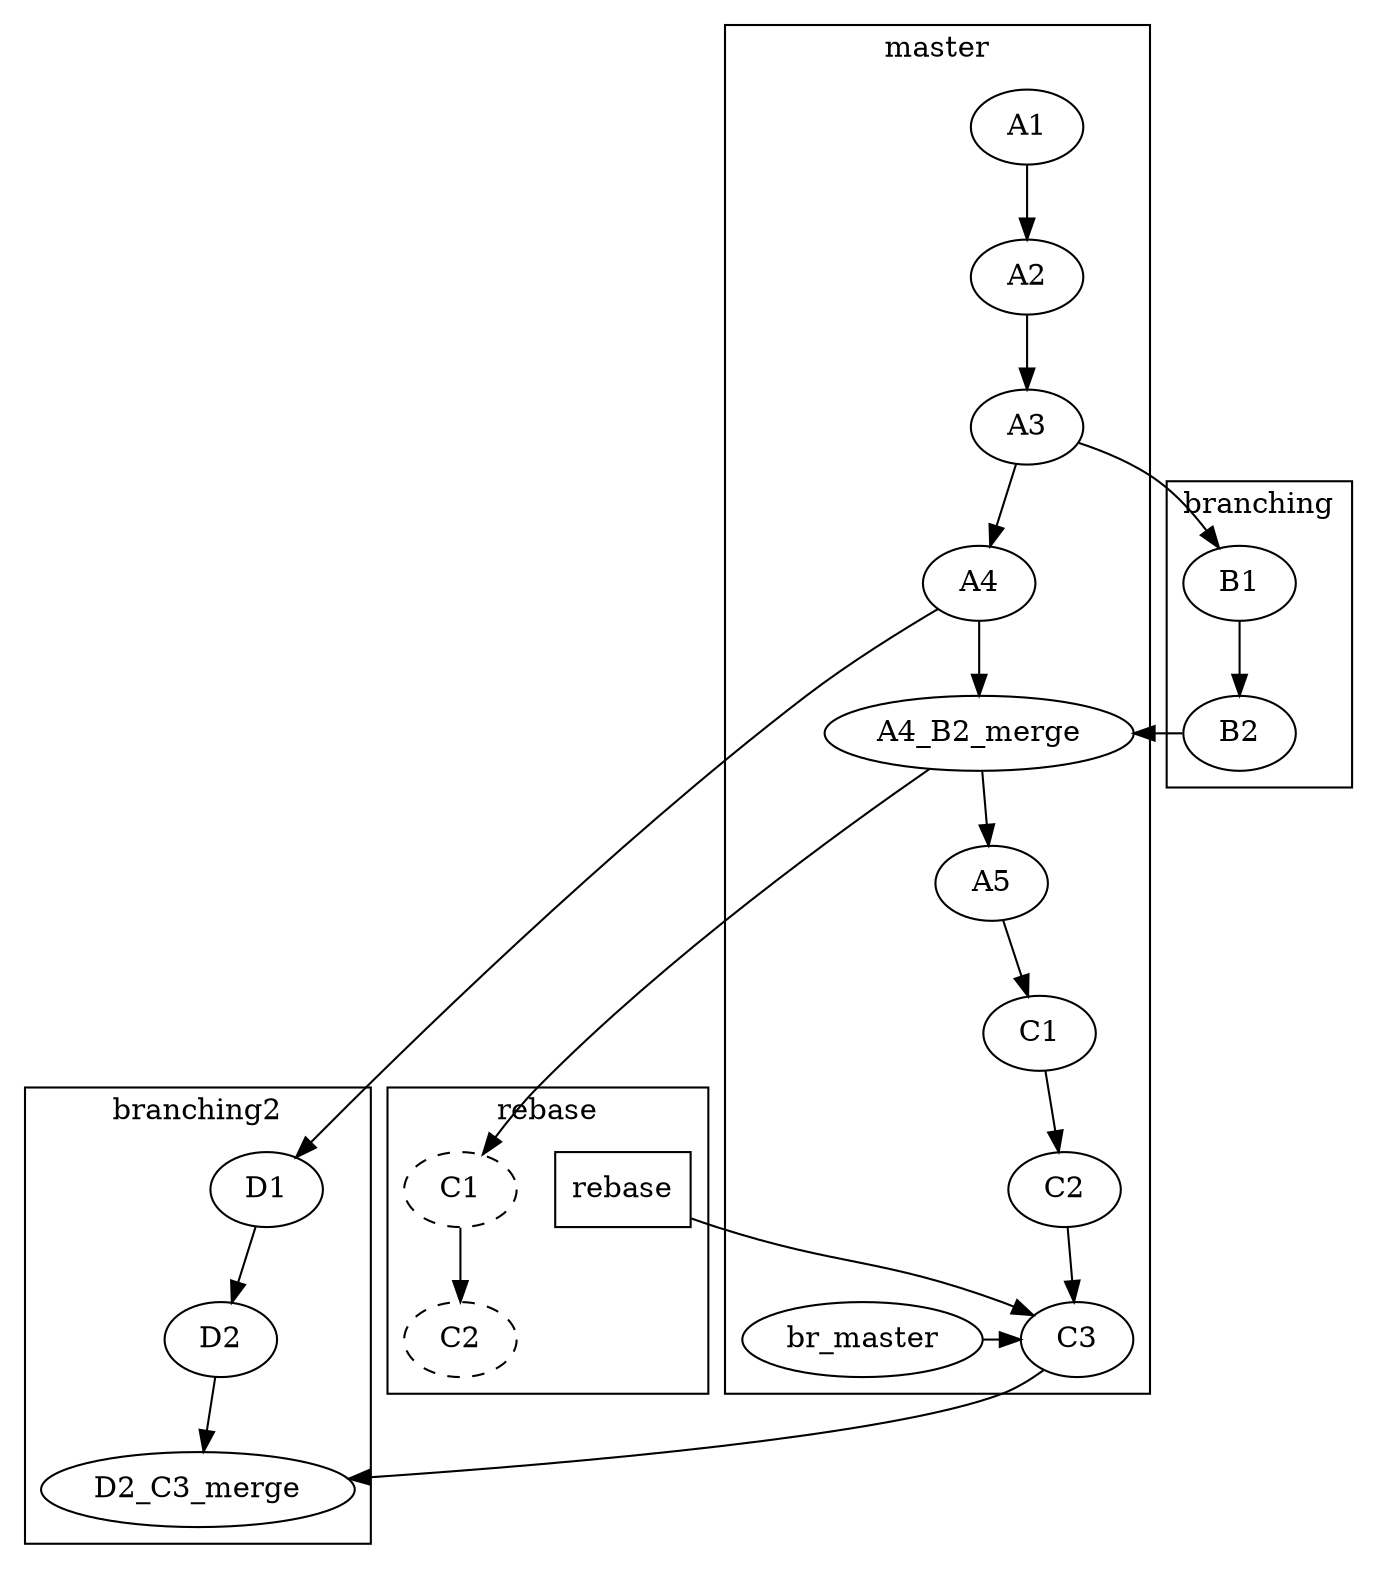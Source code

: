 digraph tree {
    subgraph cluster_master {
        label="master"
        A1 -> A2 -> A3 -> A4 -> A4_B2_merge -> A5
        
        C1_new [label="C1"]
        C2_new [label="C2"]
        C1_new -> C2_new -> C3
        
//         br_master [shape=rectangle; label="master"]
        
    //     br_master -> A1 [style=dashed]
    //     br_master -> A2 [style=dashed]
         br_master -> C3
//         
         {rank=same; C3; br_master}
    }
    
    subgraph cluster_branching {
        label="branching"
        B1 -> B2
//         br_branching [shape=rectangle; label="branching"]
//         br_branching -> B2
//         {rank=same; B2; br_branching}
    }
    
    A3 -> B1
    B2 -> A4_B2_merge
    
    subgraph cluster_rebase {
        label="rebase"
        C1 [style=dashed]
        C2 [style=dashed]
        C1 -> C2
        br_rebase[label="rebase"; shape="rectangle"]
    }
    
    A4_B2_merge -> C1
    A5 -> C1_new
    br_rebase -> C3
    
    subgraph cluster_branching2 {
        label="branching2"
        D1 -> D2 -> D2_C3_merge
    }
    
    A4 -> D1
    C3 -> D2_C3_merge
}








